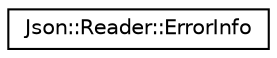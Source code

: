 digraph "Graphical Class Hierarchy"
{
 // LATEX_PDF_SIZE
  edge [fontname="Helvetica",fontsize="10",labelfontname="Helvetica",labelfontsize="10"];
  node [fontname="Helvetica",fontsize="10",shape=record];
  rankdir="LR";
  Node0 [label="Json::Reader::ErrorInfo",height=0.2,width=0.4,color="black", fillcolor="white", style="filled",URL="$class_json_1_1_reader_1_1_error_info.html",tooltip=" "];
}
